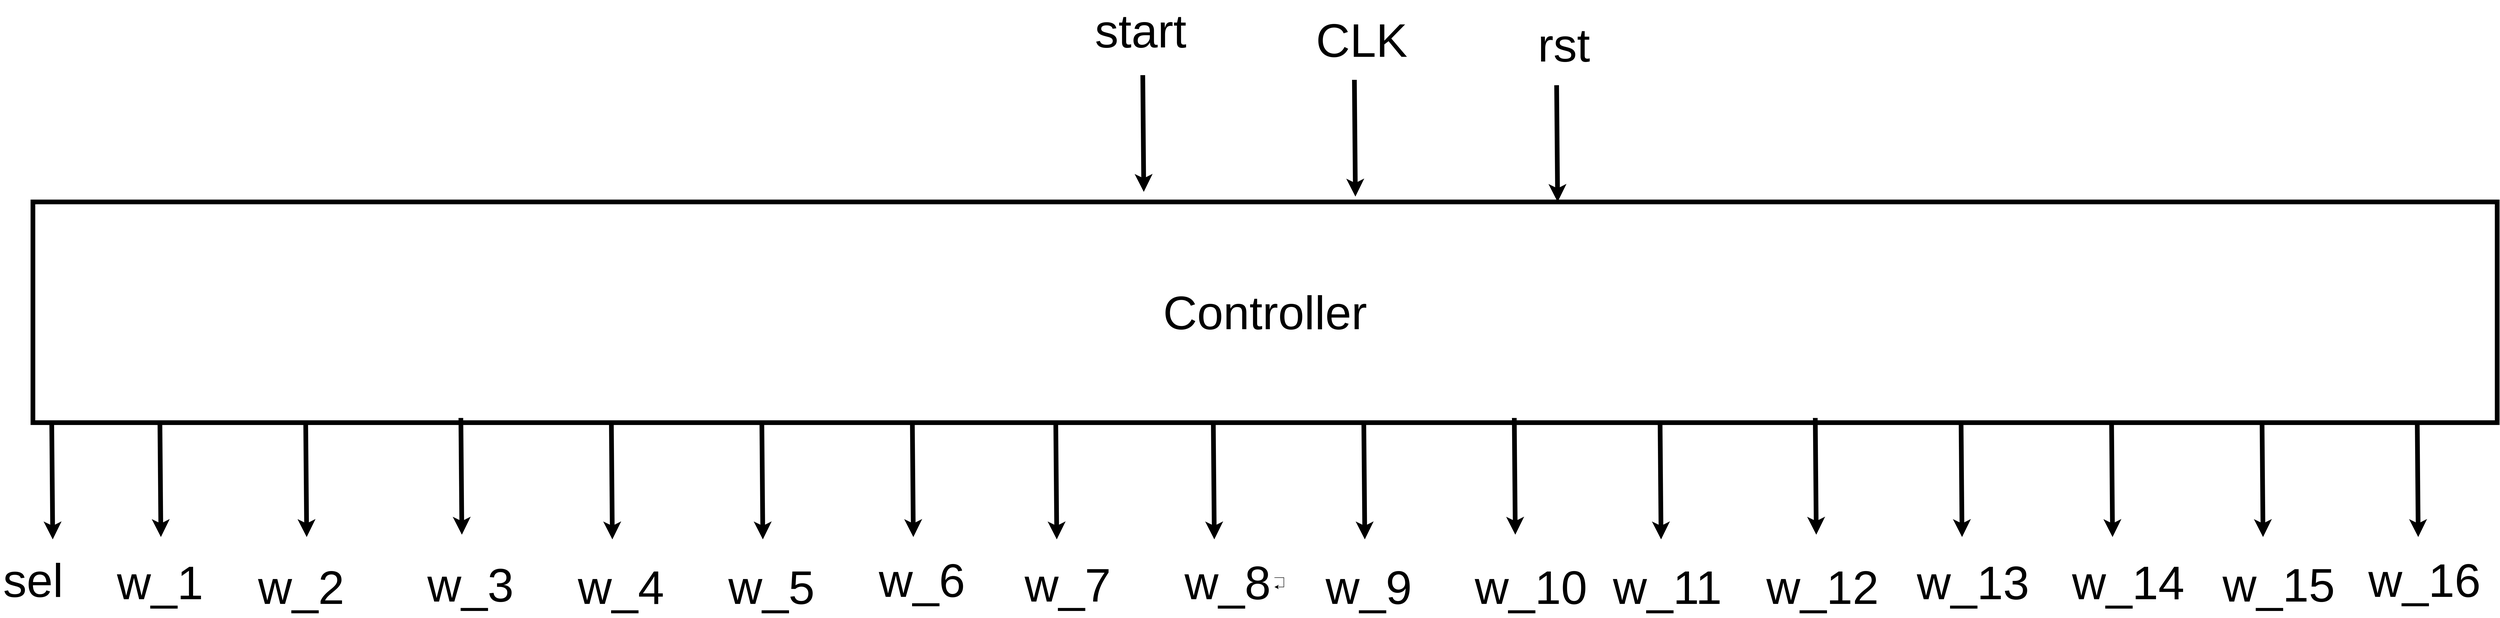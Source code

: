 <mxfile version="18.0.6" type="device"><diagram id="SuCnfPB9p-u1GcF7CTnl" name="Page-1"><mxGraphModel dx="5787" dy="3687" grid="1" gridSize="10" guides="1" tooltips="1" connect="1" arrows="1" fold="1" page="1" pageScale="1" pageWidth="15000" pageHeight="5000" math="0" shadow="0"><root><mxCell id="0"/><mxCell id="1" parent="0"/><mxCell id="EB52PFK-c22M5f3x3R2p-1" value="&lt;font style=&quot;font-size: 100px;&quot;&gt;Controller&lt;/font&gt;" style="whiteSpace=wrap;html=1;strokeWidth=10;" parent="1" vertex="1"><mxGeometry x="8300" y="2090" width="5240" height="470" as="geometry"/></mxCell><mxCell id="EB52PFK-c22M5f3x3R2p-5" value="" style="endArrow=classic;html=1;rounded=0;fontSize=100;strokeWidth=10;entryX=0.014;entryY=-0.003;entryDx=0;entryDy=0;entryPerimeter=0;" parent="1" edge="1"><mxGeometry width="50" height="50" relative="1" as="geometry"><mxPoint x="11110" y="1830" as="sourcePoint"/><mxPoint x="11112.12" y="2078.59" as="targetPoint"/></mxGeometry></mxCell><mxCell id="EB52PFK-c22M5f3x3R2p-6" value="" style="endArrow=classic;html=1;rounded=0;fontSize=100;strokeWidth=10;entryX=0.014;entryY=-0.003;entryDx=0;entryDy=0;entryPerimeter=0;" parent="1" edge="1"><mxGeometry width="50" height="50" relative="1" as="geometry"><mxPoint x="8340" y="2560" as="sourcePoint"/><mxPoint x="8342.12" y="2808.59" as="targetPoint"/></mxGeometry></mxCell><mxCell id="EB52PFK-c22M5f3x3R2p-7" value="" style="endArrow=classic;html=1;rounded=0;fontSize=100;strokeWidth=10;entryX=0.014;entryY=-0.003;entryDx=0;entryDy=0;entryPerimeter=0;" parent="1" edge="1"><mxGeometry width="50" height="50" relative="1" as="geometry"><mxPoint x="10660" y="1820" as="sourcePoint"/><mxPoint x="10662.12" y="2068.59" as="targetPoint"/></mxGeometry></mxCell><mxCell id="EB52PFK-c22M5f3x3R2p-12" value="" style="endArrow=classic;html=1;rounded=0;fontSize=100;strokeWidth=10;entryX=0.014;entryY=-0.003;entryDx=0;entryDy=0;entryPerimeter=0;" parent="1" edge="1"><mxGeometry width="50" height="50" relative="1" as="geometry"><mxPoint x="8570" y="2555" as="sourcePoint"/><mxPoint x="8572.12" y="2803.59" as="targetPoint"/></mxGeometry></mxCell><mxCell id="EB52PFK-c22M5f3x3R2p-13" value="" style="endArrow=classic;html=1;rounded=0;fontSize=100;strokeWidth=10;entryX=0.014;entryY=-0.003;entryDx=0;entryDy=0;entryPerimeter=0;" parent="1" edge="1"><mxGeometry width="50" height="50" relative="1" as="geometry"><mxPoint x="8880" y="2555" as="sourcePoint"/><mxPoint x="8882.12" y="2803.59" as="targetPoint"/></mxGeometry></mxCell><mxCell id="EB52PFK-c22M5f3x3R2p-14" value="" style="endArrow=classic;html=1;rounded=0;fontSize=100;strokeWidth=10;entryX=0.014;entryY=-0.003;entryDx=0;entryDy=0;entryPerimeter=0;" parent="1" edge="1"><mxGeometry width="50" height="50" relative="1" as="geometry"><mxPoint x="9210" y="2550" as="sourcePoint"/><mxPoint x="9212.12" y="2798.59" as="targetPoint"/></mxGeometry></mxCell><mxCell id="EB52PFK-c22M5f3x3R2p-15" value="" style="endArrow=classic;html=1;rounded=0;fontSize=100;strokeWidth=10;entryX=0.014;entryY=-0.003;entryDx=0;entryDy=0;entryPerimeter=0;" parent="1" edge="1"><mxGeometry width="50" height="50" relative="1" as="geometry"><mxPoint x="9530" y="2560" as="sourcePoint"/><mxPoint x="9532.12" y="2808.59" as="targetPoint"/></mxGeometry></mxCell><mxCell id="EB52PFK-c22M5f3x3R2p-16" value="" style="endArrow=classic;html=1;rounded=0;fontSize=100;strokeWidth=10;entryX=0.014;entryY=-0.003;entryDx=0;entryDy=0;entryPerimeter=0;" parent="1" edge="1"><mxGeometry width="50" height="50" relative="1" as="geometry"><mxPoint x="9850" y="2560" as="sourcePoint"/><mxPoint x="9852.12" y="2808.59" as="targetPoint"/></mxGeometry></mxCell><mxCell id="EB52PFK-c22M5f3x3R2p-17" value="" style="endArrow=classic;html=1;rounded=0;fontSize=100;strokeWidth=10;entryX=0.014;entryY=-0.003;entryDx=0;entryDy=0;entryPerimeter=0;" parent="1" edge="1"><mxGeometry width="50" height="50" relative="1" as="geometry"><mxPoint x="10170" y="2555" as="sourcePoint"/><mxPoint x="10172.12" y="2803.59" as="targetPoint"/></mxGeometry></mxCell><mxCell id="EB52PFK-c22M5f3x3R2p-18" value="" style="endArrow=classic;html=1;rounded=0;fontSize=100;strokeWidth=10;entryX=0.014;entryY=-0.003;entryDx=0;entryDy=0;entryPerimeter=0;" parent="1" edge="1"><mxGeometry width="50" height="50" relative="1" as="geometry"><mxPoint x="10475" y="2560" as="sourcePoint"/><mxPoint x="10477.12" y="2808.59" as="targetPoint"/></mxGeometry></mxCell><mxCell id="EB52PFK-c22M5f3x3R2p-19" value="" style="endArrow=classic;html=1;rounded=0;fontSize=100;strokeWidth=10;entryX=0.014;entryY=-0.003;entryDx=0;entryDy=0;entryPerimeter=0;" parent="1" edge="1"><mxGeometry width="50" height="50" relative="1" as="geometry"><mxPoint x="10810" y="2560" as="sourcePoint"/><mxPoint x="10812.12" y="2808.59" as="targetPoint"/></mxGeometry></mxCell><mxCell id="EB52PFK-c22M5f3x3R2p-20" value="" style="endArrow=classic;html=1;rounded=0;fontSize=100;strokeWidth=10;entryX=0.014;entryY=-0.003;entryDx=0;entryDy=0;entryPerimeter=0;" parent="1" edge="1"><mxGeometry width="50" height="50" relative="1" as="geometry"><mxPoint x="11130" y="2560" as="sourcePoint"/><mxPoint x="11132.12" y="2808.59" as="targetPoint"/></mxGeometry></mxCell><mxCell id="EB52PFK-c22M5f3x3R2p-21" value="" style="endArrow=classic;html=1;rounded=0;fontSize=100;strokeWidth=10;entryX=0.014;entryY=-0.003;entryDx=0;entryDy=0;entryPerimeter=0;" parent="1" edge="1"><mxGeometry width="50" height="50" relative="1" as="geometry"><mxPoint x="11450" y="2550" as="sourcePoint"/><mxPoint x="11452.12" y="2798.59" as="targetPoint"/></mxGeometry></mxCell><mxCell id="EB52PFK-c22M5f3x3R2p-22" value="" style="endArrow=classic;html=1;rounded=0;fontSize=100;strokeWidth=10;entryX=0.014;entryY=-0.003;entryDx=0;entryDy=0;entryPerimeter=0;" parent="1" edge="1"><mxGeometry width="50" height="50" relative="1" as="geometry"><mxPoint x="11760" y="2560" as="sourcePoint"/><mxPoint x="11762.12" y="2808.59" as="targetPoint"/></mxGeometry></mxCell><mxCell id="EB52PFK-c22M5f3x3R2p-23" value="" style="endArrow=classic;html=1;rounded=0;fontSize=100;strokeWidth=10;entryX=0.014;entryY=-0.003;entryDx=0;entryDy=0;entryPerimeter=0;" parent="1" edge="1"><mxGeometry width="50" height="50" relative="1" as="geometry"><mxPoint x="12090" y="2550" as="sourcePoint"/><mxPoint x="12092.12" y="2798.59" as="targetPoint"/></mxGeometry></mxCell><mxCell id="EB52PFK-c22M5f3x3R2p-24" value="" style="endArrow=classic;html=1;rounded=0;fontSize=100;strokeWidth=10;entryX=0.014;entryY=-0.003;entryDx=0;entryDy=0;entryPerimeter=0;" parent="1" edge="1"><mxGeometry width="50" height="50" relative="1" as="geometry"><mxPoint x="12400" y="2555" as="sourcePoint"/><mxPoint x="12402.12" y="2803.59" as="targetPoint"/></mxGeometry></mxCell><mxCell id="EB52PFK-c22M5f3x3R2p-25" value="" style="endArrow=classic;html=1;rounded=0;fontSize=100;strokeWidth=10;entryX=0.014;entryY=-0.003;entryDx=0;entryDy=0;entryPerimeter=0;" parent="1" edge="1"><mxGeometry width="50" height="50" relative="1" as="geometry"><mxPoint x="12720" y="2555" as="sourcePoint"/><mxPoint x="12722.12" y="2803.59" as="targetPoint"/></mxGeometry></mxCell><mxCell id="EB52PFK-c22M5f3x3R2p-26" value="" style="endArrow=classic;html=1;rounded=0;fontSize=100;strokeWidth=10;entryX=0.014;entryY=-0.003;entryDx=0;entryDy=0;entryPerimeter=0;" parent="1" edge="1"><mxGeometry width="50" height="50" relative="1" as="geometry"><mxPoint x="13040" y="2555" as="sourcePoint"/><mxPoint x="13042.12" y="2803.59" as="targetPoint"/></mxGeometry></mxCell><mxCell id="EB52PFK-c22M5f3x3R2p-27" value="" style="endArrow=classic;html=1;rounded=0;fontSize=100;strokeWidth=10;entryX=0.014;entryY=-0.003;entryDx=0;entryDy=0;entryPerimeter=0;" parent="1" edge="1"><mxGeometry width="50" height="50" relative="1" as="geometry"><mxPoint x="13370" y="2555" as="sourcePoint"/><mxPoint x="13372.12" y="2803.59" as="targetPoint"/></mxGeometry></mxCell><mxCell id="EB52PFK-c22M5f3x3R2p-28" value="start" style="text;html=1;align=center;verticalAlign=middle;resizable=0;points=[];autosize=1;strokeColor=none;fillColor=none;fontSize=100;" parent="1" vertex="1"><mxGeometry x="10550" y="1660" width="210" height="130" as="geometry"/></mxCell><mxCell id="EB52PFK-c22M5f3x3R2p-29" value="CLK" style="text;html=1;align=center;verticalAlign=middle;resizable=0;points=[];autosize=1;strokeColor=none;fillColor=none;fontSize=100;" parent="1" vertex="1"><mxGeometry x="11020" y="1680" width="210" height="130" as="geometry"/></mxCell><mxCell id="EB52PFK-c22M5f3x3R2p-30" value="sel" style="text;html=1;align=center;verticalAlign=middle;resizable=0;points=[];autosize=1;strokeColor=none;fillColor=none;fontSize=100;" parent="1" vertex="1"><mxGeometry x="8230" y="2830" width="140" height="130" as="geometry"/></mxCell><mxCell id="EB52PFK-c22M5f3x3R2p-35" value="w_1" style="text;html=1;align=center;verticalAlign=middle;resizable=0;points=[];autosize=1;strokeColor=none;fillColor=none;fontSize=100;" parent="1" vertex="1"><mxGeometry x="8470" y="2835" width="200" height="130" as="geometry"/></mxCell><mxCell id="EB52PFK-c22M5f3x3R2p-36" value="w_2" style="text;html=1;align=center;verticalAlign=middle;resizable=0;points=[];autosize=1;strokeColor=none;fillColor=none;fontSize=100;" parent="1" vertex="1"><mxGeometry x="8770" y="2845" width="200" height="130" as="geometry"/></mxCell><mxCell id="EB52PFK-c22M5f3x3R2p-37" value="w_3" style="text;html=1;align=center;verticalAlign=middle;resizable=0;points=[];autosize=1;strokeColor=none;fillColor=none;fontSize=100;" parent="1" vertex="1"><mxGeometry x="9130" y="2840" width="200" height="130" as="geometry"/></mxCell><mxCell id="EB52PFK-c22M5f3x3R2p-38" value="w_4" style="text;html=1;align=center;verticalAlign=middle;resizable=0;points=[];autosize=1;strokeColor=none;fillColor=none;fontSize=100;" parent="1" vertex="1"><mxGeometry x="9450" y="2845" width="200" height="130" as="geometry"/></mxCell><mxCell id="EB52PFK-c22M5f3x3R2p-39" value="w_5" style="text;html=1;align=center;verticalAlign=middle;resizable=0;points=[];autosize=1;strokeColor=none;fillColor=none;fontSize=100;" parent="1" vertex="1"><mxGeometry x="9770" y="2845" width="200" height="130" as="geometry"/></mxCell><mxCell id="EB52PFK-c22M5f3x3R2p-40" value="w_6" style="text;html=1;align=center;verticalAlign=middle;resizable=0;points=[];autosize=1;strokeColor=none;fillColor=none;fontSize=100;" parent="1" vertex="1"><mxGeometry x="10090" y="2830" width="200" height="130" as="geometry"/></mxCell><mxCell id="EB52PFK-c22M5f3x3R2p-41" value="w_7" style="text;html=1;align=center;verticalAlign=middle;resizable=0;points=[];autosize=1;strokeColor=none;fillColor=none;fontSize=100;" parent="1" vertex="1"><mxGeometry x="10400" y="2840" width="200" height="130" as="geometry"/></mxCell><mxCell id="EB52PFK-c22M5f3x3R2p-42" value="w_8" style="text;html=1;align=center;verticalAlign=middle;resizable=0;points=[];autosize=1;strokeColor=none;fillColor=none;fontSize=100;" parent="1" vertex="1"><mxGeometry x="10740" y="2835" width="200" height="130" as="geometry"/></mxCell><mxCell id="EB52PFK-c22M5f3x3R2p-43" value="w_9" style="text;html=1;align=center;verticalAlign=middle;resizable=0;points=[];autosize=1;strokeColor=none;fillColor=none;fontSize=100;" parent="1" vertex="1"><mxGeometry x="11040" y="2845" width="200" height="130" as="geometry"/></mxCell><mxCell id="EB52PFK-c22M5f3x3R2p-44" value="w_10" style="text;html=1;align=center;verticalAlign=middle;resizable=0;points=[];autosize=1;strokeColor=none;fillColor=none;fontSize=100;" parent="1" vertex="1"><mxGeometry x="11360" y="2845" width="250" height="130" as="geometry"/></mxCell><mxCell id="EB52PFK-c22M5f3x3R2p-45" value="w_11" style="text;html=1;align=center;verticalAlign=middle;resizable=0;points=[];autosize=1;strokeColor=none;fillColor=none;fontSize=100;" parent="1" vertex="1"><mxGeometry x="11650" y="2845" width="250" height="130" as="geometry"/></mxCell><mxCell id="EB52PFK-c22M5f3x3R2p-47" value="w_13" style="text;html=1;align=center;verticalAlign=middle;resizable=0;points=[];autosize=1;strokeColor=none;fillColor=none;fontSize=100;" parent="1" vertex="1"><mxGeometry x="12300" y="2835" width="250" height="130" as="geometry"/></mxCell><mxCell id="EB52PFK-c22M5f3x3R2p-48" value="w_14" style="text;html=1;align=center;verticalAlign=middle;resizable=0;points=[];autosize=1;strokeColor=none;fillColor=none;fontSize=100;" parent="1" vertex="1"><mxGeometry x="12630" y="2835" width="250" height="130" as="geometry"/></mxCell><mxCell id="EB52PFK-c22M5f3x3R2p-49" value="w_15" style="text;html=1;align=center;verticalAlign=middle;resizable=0;points=[];autosize=1;strokeColor=none;fillColor=none;fontSize=100;" parent="1" vertex="1"><mxGeometry x="12950" y="2840" width="250" height="130" as="geometry"/></mxCell><mxCell id="EB52PFK-c22M5f3x3R2p-50" value="w_16" style="text;html=1;align=center;verticalAlign=middle;resizable=0;points=[];autosize=1;strokeColor=none;fillColor=none;fontSize=100;" parent="1" vertex="1"><mxGeometry x="13260" y="2830" width="250" height="130" as="geometry"/></mxCell><mxCell id="EB52PFK-c22M5f3x3R2p-51" value="" style="endArrow=classic;html=1;rounded=0;fontSize=100;strokeWidth=10;entryX=0.014;entryY=-0.003;entryDx=0;entryDy=0;entryPerimeter=0;" parent="1" edge="1"><mxGeometry width="50" height="50" relative="1" as="geometry"><mxPoint x="11540" y="1841.41" as="sourcePoint"/><mxPoint x="11542.12" y="2090" as="targetPoint"/></mxGeometry></mxCell><mxCell id="EB52PFK-c22M5f3x3R2p-52" value="rst" style="text;html=1;align=center;verticalAlign=middle;resizable=0;points=[];autosize=1;strokeColor=none;fillColor=none;fontSize=100;" parent="1" vertex="1"><mxGeometry x="11490" y="1690" width="130" height="130" as="geometry"/></mxCell><mxCell id="OqL0o7pBhP4nRfF8SeUh-31" value="w_12" style="text;html=1;align=center;verticalAlign=middle;resizable=0;points=[];autosize=1;strokeColor=none;fillColor=none;fontSize=100;" vertex="1" parent="1"><mxGeometry x="11980" y="2845" width="250" height="130" as="geometry"/></mxCell><mxCell id="OqL0o7pBhP4nRfF8SeUh-33" style="edgeStyle=orthogonalEdgeStyle;rounded=0;orthogonalLoop=1;jettySize=auto;html=1;" edge="1" parent="1" source="EB52PFK-c22M5f3x3R2p-42" target="EB52PFK-c22M5f3x3R2p-42"><mxGeometry relative="1" as="geometry"/></mxCell></root></mxGraphModel></diagram></mxfile>